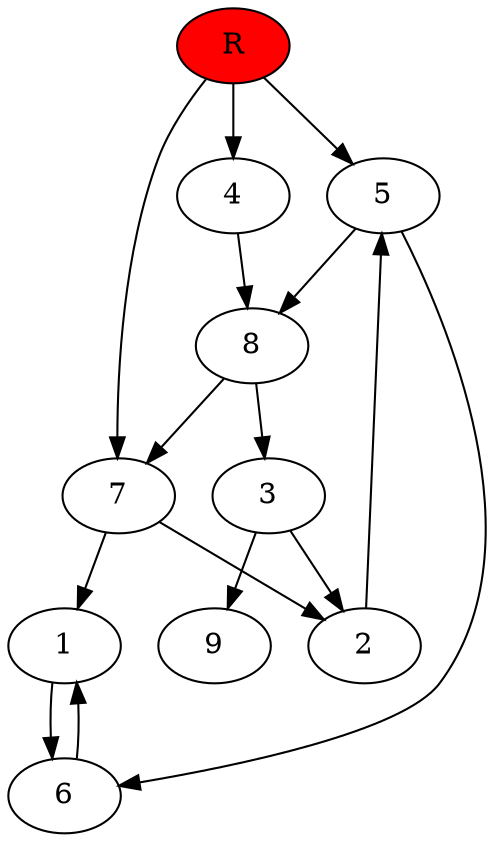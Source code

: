 digraph prb1267 {
	1
	2
	3
	4
	5
	6
	7
	8
	R [fillcolor="#ff0000" style=filled]
	1 -> 6
	2 -> 5
	3 -> 2
	3 -> 9
	4 -> 8
	5 -> 6
	5 -> 8
	6 -> 1
	7 -> 1
	7 -> 2
	8 -> 3
	8 -> 7
	R -> 4
	R -> 5
	R -> 7
}
